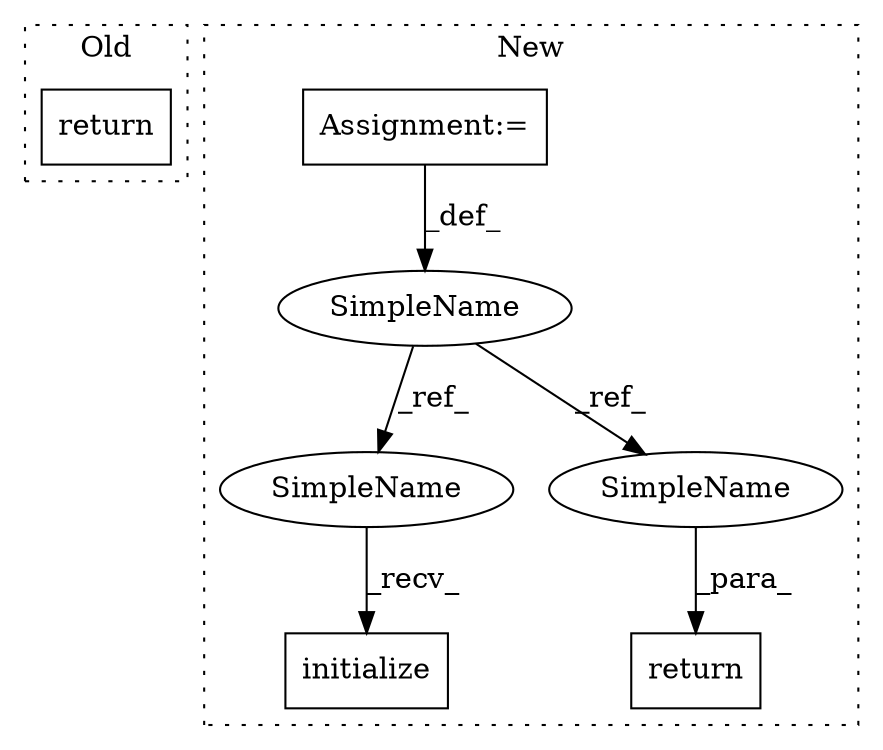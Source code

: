 digraph G {
subgraph cluster0 {
1 [label="return" a="41" s="421" l="7" shape="box"];
label = "Old";
style="dotted";
}
subgraph cluster1 {
2 [label="initialize" a="32" s="564" l="12" shape="box"];
3 [label="SimpleName" a="42" s="429" l="5" shape="ellipse"];
4 [label="return" a="41" s="588" l="7" shape="box"];
5 [label="Assignment:=" a="7" s="434" l="1" shape="box"];
6 [label="SimpleName" a="42" s="558" l="5" shape="ellipse"];
7 [label="SimpleName" a="42" s="595" l="5" shape="ellipse"];
label = "New";
style="dotted";
}
3 -> 7 [label="_ref_"];
3 -> 6 [label="_ref_"];
5 -> 3 [label="_def_"];
6 -> 2 [label="_recv_"];
7 -> 4 [label="_para_"];
}